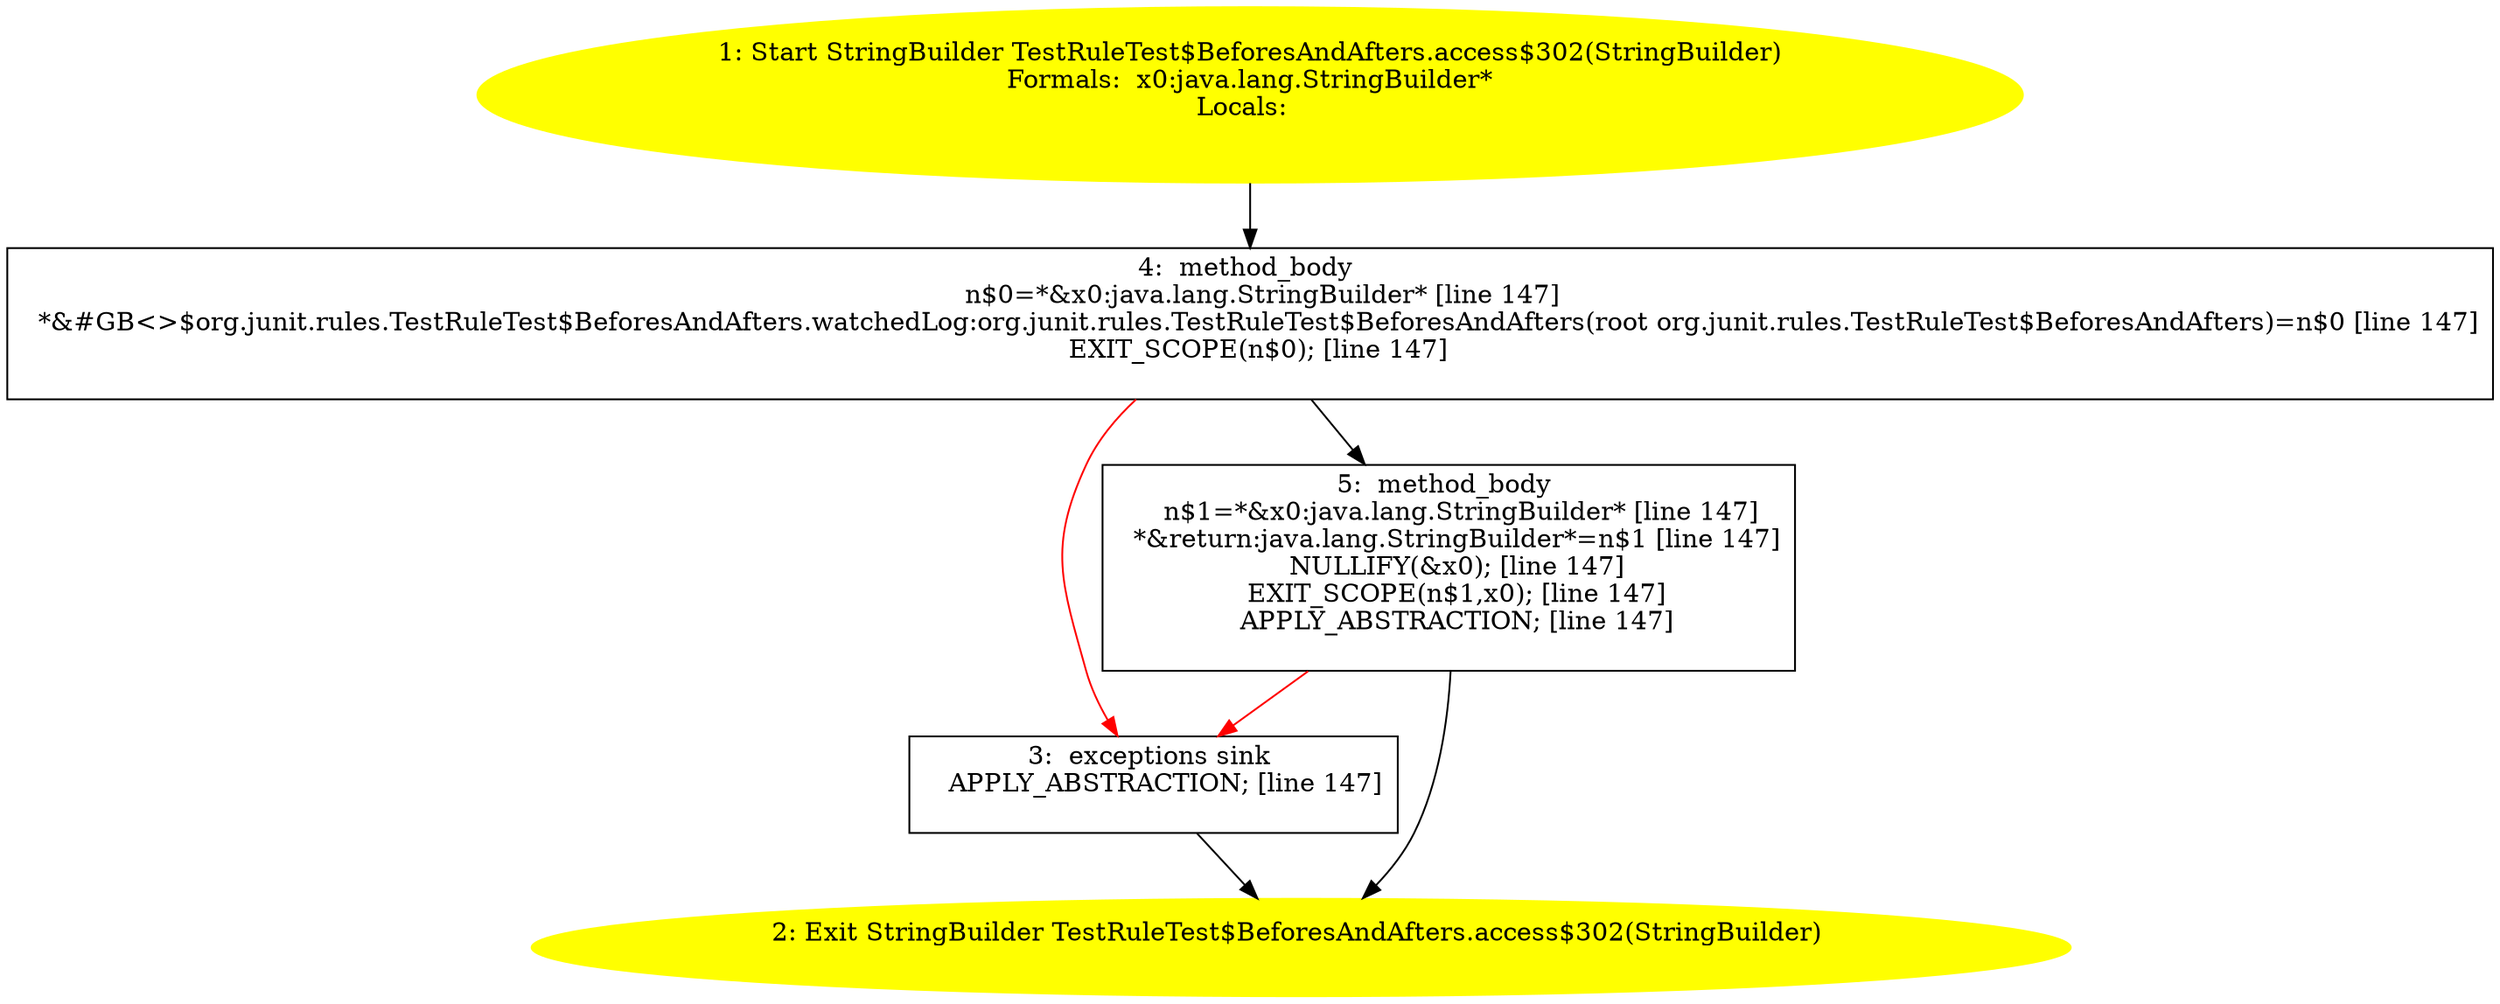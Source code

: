 /* @generated */
digraph cfg {
"org.junit.rules.TestRuleTest$BeforesAndAfters.access$302(java.lang.StringBuilder):java.lang.StringBu.90b34c4b407d05941ef87296d7b791a4_1" [label="1: Start StringBuilder TestRuleTest$BeforesAndAfters.access$302(StringBuilder)\nFormals:  x0:java.lang.StringBuilder*\nLocals:  \n  " color=yellow style=filled]
	

	 "org.junit.rules.TestRuleTest$BeforesAndAfters.access$302(java.lang.StringBuilder):java.lang.StringBu.90b34c4b407d05941ef87296d7b791a4_1" -> "org.junit.rules.TestRuleTest$BeforesAndAfters.access$302(java.lang.StringBuilder):java.lang.StringBu.90b34c4b407d05941ef87296d7b791a4_4" ;
"org.junit.rules.TestRuleTest$BeforesAndAfters.access$302(java.lang.StringBuilder):java.lang.StringBu.90b34c4b407d05941ef87296d7b791a4_2" [label="2: Exit StringBuilder TestRuleTest$BeforesAndAfters.access$302(StringBuilder) \n  " color=yellow style=filled]
	

"org.junit.rules.TestRuleTest$BeforesAndAfters.access$302(java.lang.StringBuilder):java.lang.StringBu.90b34c4b407d05941ef87296d7b791a4_3" [label="3:  exceptions sink \n   APPLY_ABSTRACTION; [line 147]\n " shape="box"]
	

	 "org.junit.rules.TestRuleTest$BeforesAndAfters.access$302(java.lang.StringBuilder):java.lang.StringBu.90b34c4b407d05941ef87296d7b791a4_3" -> "org.junit.rules.TestRuleTest$BeforesAndAfters.access$302(java.lang.StringBuilder):java.lang.StringBu.90b34c4b407d05941ef87296d7b791a4_2" ;
"org.junit.rules.TestRuleTest$BeforesAndAfters.access$302(java.lang.StringBuilder):java.lang.StringBu.90b34c4b407d05941ef87296d7b791a4_4" [label="4:  method_body \n   n$0=*&x0:java.lang.StringBuilder* [line 147]\n  *&#GB<>$org.junit.rules.TestRuleTest$BeforesAndAfters.watchedLog:org.junit.rules.TestRuleTest$BeforesAndAfters(root org.junit.rules.TestRuleTest$BeforesAndAfters)=n$0 [line 147]\n  EXIT_SCOPE(n$0); [line 147]\n " shape="box"]
	

	 "org.junit.rules.TestRuleTest$BeforesAndAfters.access$302(java.lang.StringBuilder):java.lang.StringBu.90b34c4b407d05941ef87296d7b791a4_4" -> "org.junit.rules.TestRuleTest$BeforesAndAfters.access$302(java.lang.StringBuilder):java.lang.StringBu.90b34c4b407d05941ef87296d7b791a4_5" ;
	 "org.junit.rules.TestRuleTest$BeforesAndAfters.access$302(java.lang.StringBuilder):java.lang.StringBu.90b34c4b407d05941ef87296d7b791a4_4" -> "org.junit.rules.TestRuleTest$BeforesAndAfters.access$302(java.lang.StringBuilder):java.lang.StringBu.90b34c4b407d05941ef87296d7b791a4_3" [color="red" ];
"org.junit.rules.TestRuleTest$BeforesAndAfters.access$302(java.lang.StringBuilder):java.lang.StringBu.90b34c4b407d05941ef87296d7b791a4_5" [label="5:  method_body \n   n$1=*&x0:java.lang.StringBuilder* [line 147]\n  *&return:java.lang.StringBuilder*=n$1 [line 147]\n  NULLIFY(&x0); [line 147]\n  EXIT_SCOPE(n$1,x0); [line 147]\n  APPLY_ABSTRACTION; [line 147]\n " shape="box"]
	

	 "org.junit.rules.TestRuleTest$BeforesAndAfters.access$302(java.lang.StringBuilder):java.lang.StringBu.90b34c4b407d05941ef87296d7b791a4_5" -> "org.junit.rules.TestRuleTest$BeforesAndAfters.access$302(java.lang.StringBuilder):java.lang.StringBu.90b34c4b407d05941ef87296d7b791a4_2" ;
	 "org.junit.rules.TestRuleTest$BeforesAndAfters.access$302(java.lang.StringBuilder):java.lang.StringBu.90b34c4b407d05941ef87296d7b791a4_5" -> "org.junit.rules.TestRuleTest$BeforesAndAfters.access$302(java.lang.StringBuilder):java.lang.StringBu.90b34c4b407d05941ef87296d7b791a4_3" [color="red" ];
}
